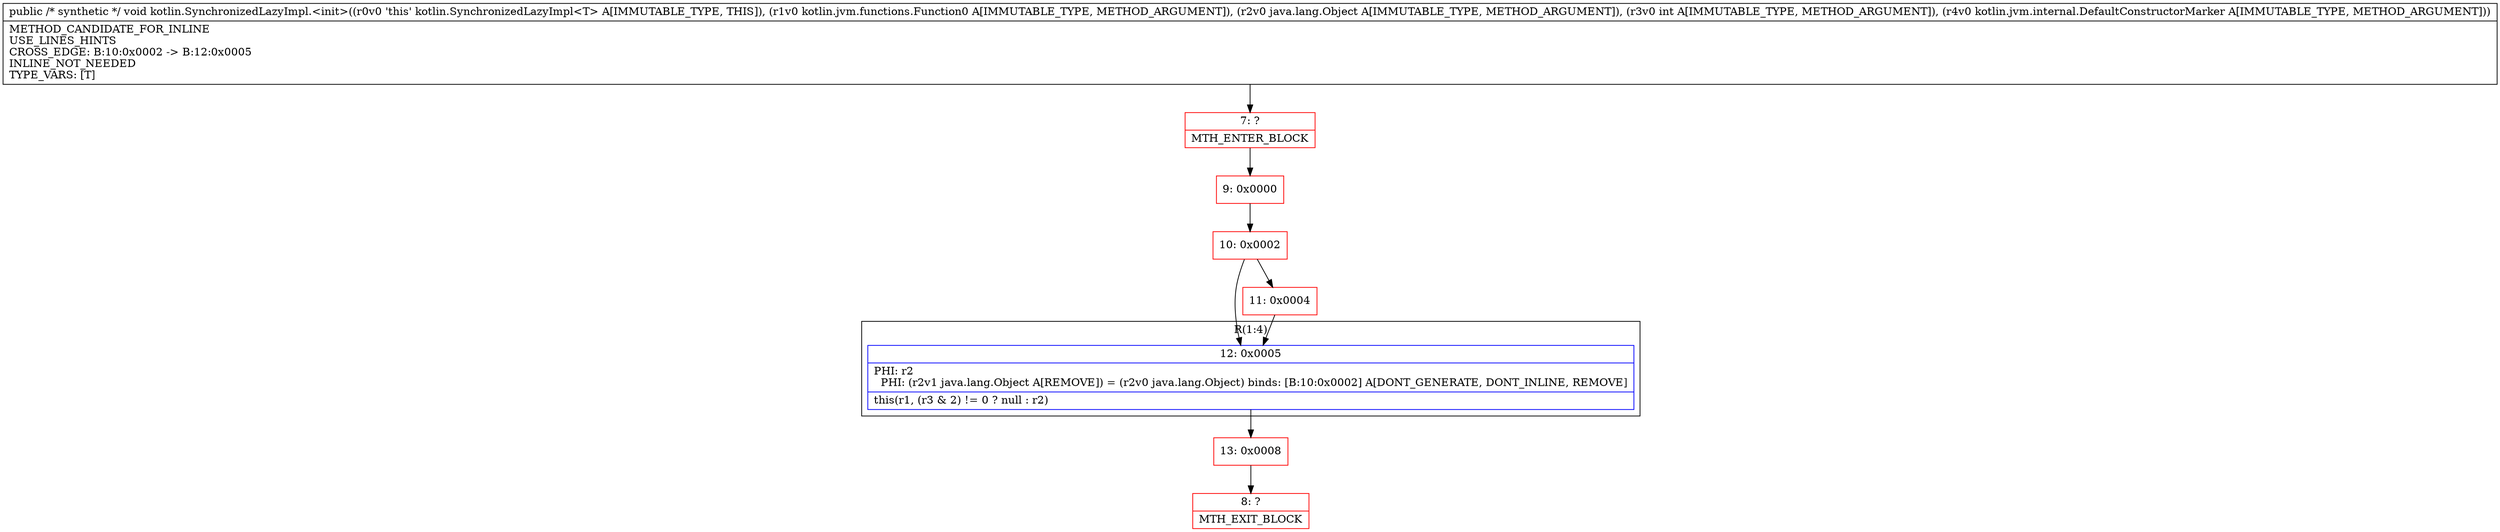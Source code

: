 digraph "CFG forkotlin.SynchronizedLazyImpl.\<init\>(Lkotlin\/jvm\/functions\/Function0;Ljava\/lang\/Object;ILkotlin\/jvm\/internal\/DefaultConstructorMarker;)V" {
subgraph cluster_Region_1558034259 {
label = "R(1:4)";
node [shape=record,color=blue];
Node_12 [shape=record,label="{12\:\ 0x0005|PHI: r2 \l  PHI: (r2v1 java.lang.Object A[REMOVE]) = (r2v0 java.lang.Object) binds: [B:10:0x0002] A[DONT_GENERATE, DONT_INLINE, REMOVE]\l|this(r1, (r3 & 2) != 0 ? null : r2)\l}"];
}
Node_7 [shape=record,color=red,label="{7\:\ ?|MTH_ENTER_BLOCK\l}"];
Node_9 [shape=record,color=red,label="{9\:\ 0x0000}"];
Node_10 [shape=record,color=red,label="{10\:\ 0x0002}"];
Node_11 [shape=record,color=red,label="{11\:\ 0x0004}"];
Node_13 [shape=record,color=red,label="{13\:\ 0x0008}"];
Node_8 [shape=record,color=red,label="{8\:\ ?|MTH_EXIT_BLOCK\l}"];
MethodNode[shape=record,label="{public \/* synthetic *\/ void kotlin.SynchronizedLazyImpl.\<init\>((r0v0 'this' kotlin.SynchronizedLazyImpl\<T\> A[IMMUTABLE_TYPE, THIS]), (r1v0 kotlin.jvm.functions.Function0 A[IMMUTABLE_TYPE, METHOD_ARGUMENT]), (r2v0 java.lang.Object A[IMMUTABLE_TYPE, METHOD_ARGUMENT]), (r3v0 int A[IMMUTABLE_TYPE, METHOD_ARGUMENT]), (r4v0 kotlin.jvm.internal.DefaultConstructorMarker A[IMMUTABLE_TYPE, METHOD_ARGUMENT]))  | METHOD_CANDIDATE_FOR_INLINE\lUSE_LINES_HINTS\lCROSS_EDGE: B:10:0x0002 \-\> B:12:0x0005\lINLINE_NOT_NEEDED\lTYPE_VARS: [T]\l}"];
MethodNode -> Node_7;Node_12 -> Node_13;
Node_7 -> Node_9;
Node_9 -> Node_10;
Node_10 -> Node_11;
Node_10 -> Node_12;
Node_11 -> Node_12;
Node_13 -> Node_8;
}

